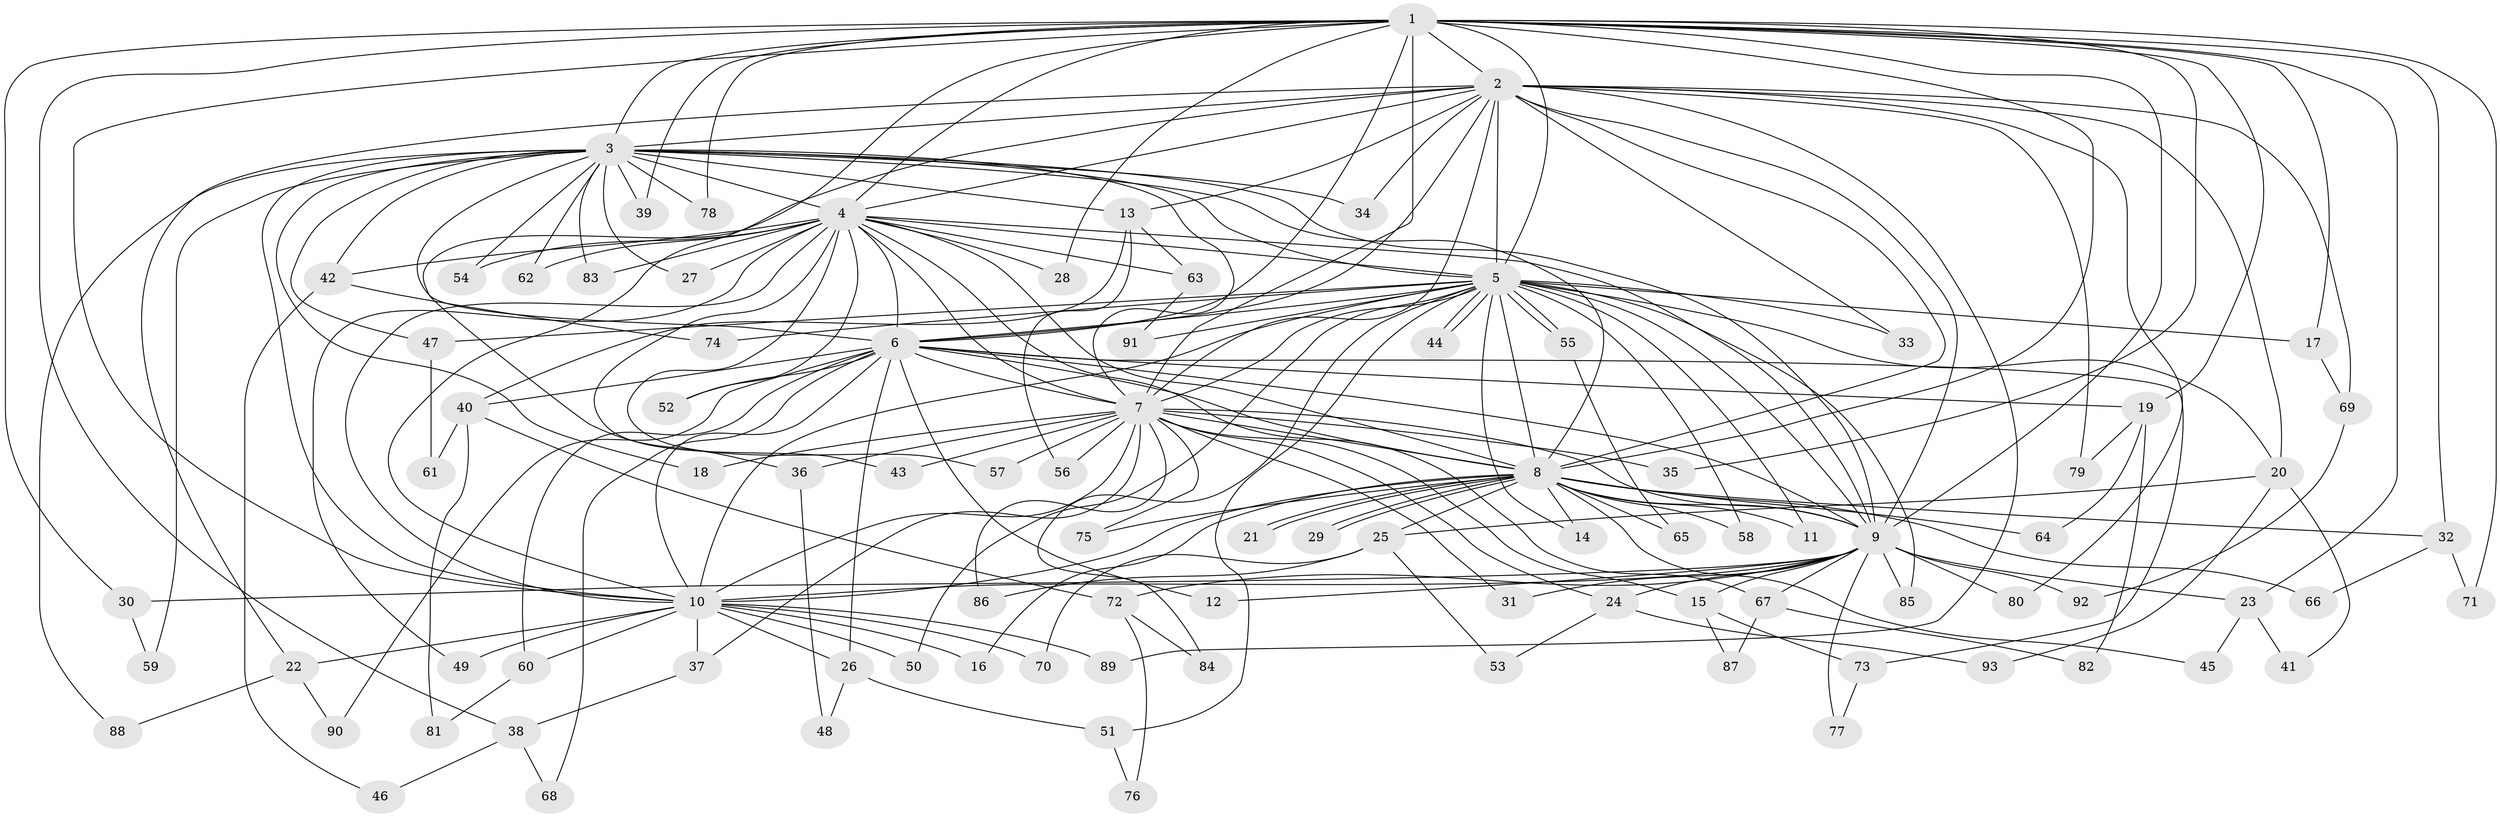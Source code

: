 // Generated by graph-tools (version 1.1) at 2025/11/02/27/25 16:11:05]
// undirected, 93 vertices, 211 edges
graph export_dot {
graph [start="1"]
  node [color=gray90,style=filled];
  1;
  2;
  3;
  4;
  5;
  6;
  7;
  8;
  9;
  10;
  11;
  12;
  13;
  14;
  15;
  16;
  17;
  18;
  19;
  20;
  21;
  22;
  23;
  24;
  25;
  26;
  27;
  28;
  29;
  30;
  31;
  32;
  33;
  34;
  35;
  36;
  37;
  38;
  39;
  40;
  41;
  42;
  43;
  44;
  45;
  46;
  47;
  48;
  49;
  50;
  51;
  52;
  53;
  54;
  55;
  56;
  57;
  58;
  59;
  60;
  61;
  62;
  63;
  64;
  65;
  66;
  67;
  68;
  69;
  70;
  71;
  72;
  73;
  74;
  75;
  76;
  77;
  78;
  79;
  80;
  81;
  82;
  83;
  84;
  85;
  86;
  87;
  88;
  89;
  90;
  91;
  92;
  93;
  1 -- 2;
  1 -- 3;
  1 -- 4;
  1 -- 5;
  1 -- 6;
  1 -- 7;
  1 -- 8;
  1 -- 9;
  1 -- 10;
  1 -- 17;
  1 -- 19;
  1 -- 23;
  1 -- 28;
  1 -- 30;
  1 -- 32;
  1 -- 35;
  1 -- 36;
  1 -- 38;
  1 -- 39;
  1 -- 71;
  1 -- 78;
  2 -- 3;
  2 -- 4;
  2 -- 5;
  2 -- 6;
  2 -- 7;
  2 -- 8;
  2 -- 9;
  2 -- 10;
  2 -- 13;
  2 -- 20;
  2 -- 22;
  2 -- 33;
  2 -- 34;
  2 -- 69;
  2 -- 79;
  2 -- 80;
  2 -- 89;
  3 -- 4;
  3 -- 5;
  3 -- 6;
  3 -- 7;
  3 -- 8;
  3 -- 9;
  3 -- 10;
  3 -- 13;
  3 -- 18;
  3 -- 27;
  3 -- 34;
  3 -- 39;
  3 -- 42;
  3 -- 47;
  3 -- 54;
  3 -- 59;
  3 -- 62;
  3 -- 78;
  3 -- 83;
  3 -- 88;
  4 -- 5;
  4 -- 6;
  4 -- 7;
  4 -- 8;
  4 -- 9;
  4 -- 10;
  4 -- 27;
  4 -- 28;
  4 -- 42;
  4 -- 43;
  4 -- 49;
  4 -- 52;
  4 -- 54;
  4 -- 57;
  4 -- 62;
  4 -- 63;
  4 -- 67;
  4 -- 83;
  5 -- 6;
  5 -- 7;
  5 -- 8;
  5 -- 9;
  5 -- 10;
  5 -- 11;
  5 -- 14;
  5 -- 17;
  5 -- 20;
  5 -- 33;
  5 -- 44;
  5 -- 44;
  5 -- 47;
  5 -- 50;
  5 -- 51;
  5 -- 55;
  5 -- 55;
  5 -- 58;
  5 -- 74;
  5 -- 84;
  5 -- 85;
  5 -- 91;
  6 -- 7;
  6 -- 8;
  6 -- 9;
  6 -- 10;
  6 -- 12;
  6 -- 19;
  6 -- 26;
  6 -- 40;
  6 -- 52;
  6 -- 60;
  6 -- 68;
  6 -- 73;
  6 -- 90;
  7 -- 8;
  7 -- 9;
  7 -- 10;
  7 -- 15;
  7 -- 18;
  7 -- 24;
  7 -- 31;
  7 -- 35;
  7 -- 36;
  7 -- 37;
  7 -- 43;
  7 -- 56;
  7 -- 57;
  7 -- 75;
  7 -- 86;
  8 -- 9;
  8 -- 10;
  8 -- 11;
  8 -- 14;
  8 -- 16;
  8 -- 21;
  8 -- 21;
  8 -- 25;
  8 -- 29;
  8 -- 29;
  8 -- 32;
  8 -- 45;
  8 -- 58;
  8 -- 64;
  8 -- 65;
  8 -- 66;
  8 -- 75;
  9 -- 10;
  9 -- 12;
  9 -- 15;
  9 -- 23;
  9 -- 24;
  9 -- 30;
  9 -- 31;
  9 -- 67;
  9 -- 72;
  9 -- 77;
  9 -- 80;
  9 -- 85;
  9 -- 92;
  10 -- 16;
  10 -- 22;
  10 -- 26;
  10 -- 37;
  10 -- 49;
  10 -- 50;
  10 -- 60;
  10 -- 70;
  10 -- 89;
  13 -- 40;
  13 -- 56;
  13 -- 63;
  15 -- 73;
  15 -- 87;
  17 -- 69;
  19 -- 64;
  19 -- 79;
  19 -- 82;
  20 -- 25;
  20 -- 41;
  20 -- 93;
  22 -- 88;
  22 -- 90;
  23 -- 41;
  23 -- 45;
  24 -- 53;
  24 -- 93;
  25 -- 53;
  25 -- 70;
  25 -- 86;
  26 -- 48;
  26 -- 51;
  30 -- 59;
  32 -- 66;
  32 -- 71;
  36 -- 48;
  37 -- 38;
  38 -- 46;
  38 -- 68;
  40 -- 61;
  40 -- 72;
  40 -- 81;
  42 -- 46;
  42 -- 74;
  47 -- 61;
  51 -- 76;
  55 -- 65;
  60 -- 81;
  63 -- 91;
  67 -- 82;
  67 -- 87;
  69 -- 92;
  72 -- 76;
  72 -- 84;
  73 -- 77;
}
